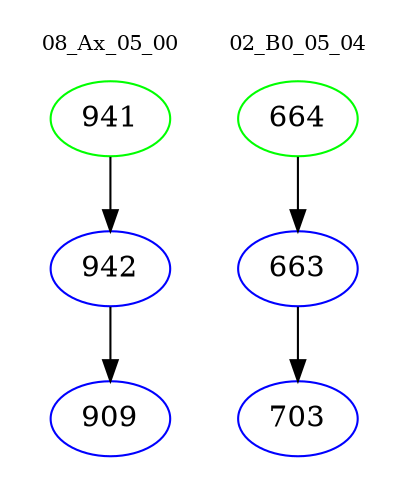 digraph{
subgraph cluster_0 {
color = white
label = "08_Ax_05_00";
fontsize=10;
T0_941 [label="941", color="green"]
T0_941 -> T0_942 [color="black"]
T0_942 [label="942", color="blue"]
T0_942 -> T0_909 [color="black"]
T0_909 [label="909", color="blue"]
}
subgraph cluster_1 {
color = white
label = "02_B0_05_04";
fontsize=10;
T1_664 [label="664", color="green"]
T1_664 -> T1_663 [color="black"]
T1_663 [label="663", color="blue"]
T1_663 -> T1_703 [color="black"]
T1_703 [label="703", color="blue"]
}
}

